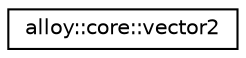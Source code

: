 digraph "Graphical Class Hierarchy"
{
  edge [fontname="Helvetica",fontsize="10",labelfontname="Helvetica",labelfontsize="10"];
  node [fontname="Helvetica",fontsize="10",shape=record];
  rankdir="LR";
  Node1 [label="alloy::core::vector2",height=0.2,width=0.4,color="black", fillcolor="white", style="filled",URL="$dc/dcf/classalloy_1_1core_1_1vector2.html",tooltip="This object represents a 2-component vector in linear algebra. "];
}
